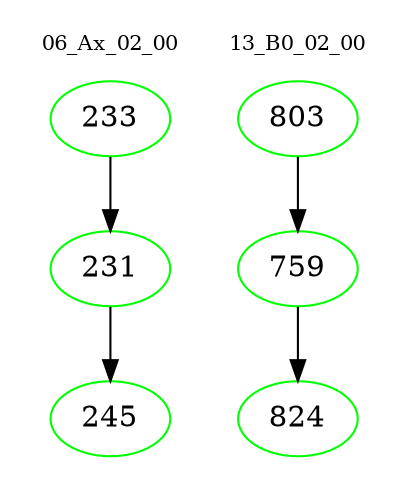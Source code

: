 digraph{
subgraph cluster_0 {
color = white
label = "06_Ax_02_00";
fontsize=10;
T0_233 [label="233", color="green"]
T0_233 -> T0_231 [color="black"]
T0_231 [label="231", color="green"]
T0_231 -> T0_245 [color="black"]
T0_245 [label="245", color="green"]
}
subgraph cluster_1 {
color = white
label = "13_B0_02_00";
fontsize=10;
T1_803 [label="803", color="green"]
T1_803 -> T1_759 [color="black"]
T1_759 [label="759", color="green"]
T1_759 -> T1_824 [color="black"]
T1_824 [label="824", color="green"]
}
}
